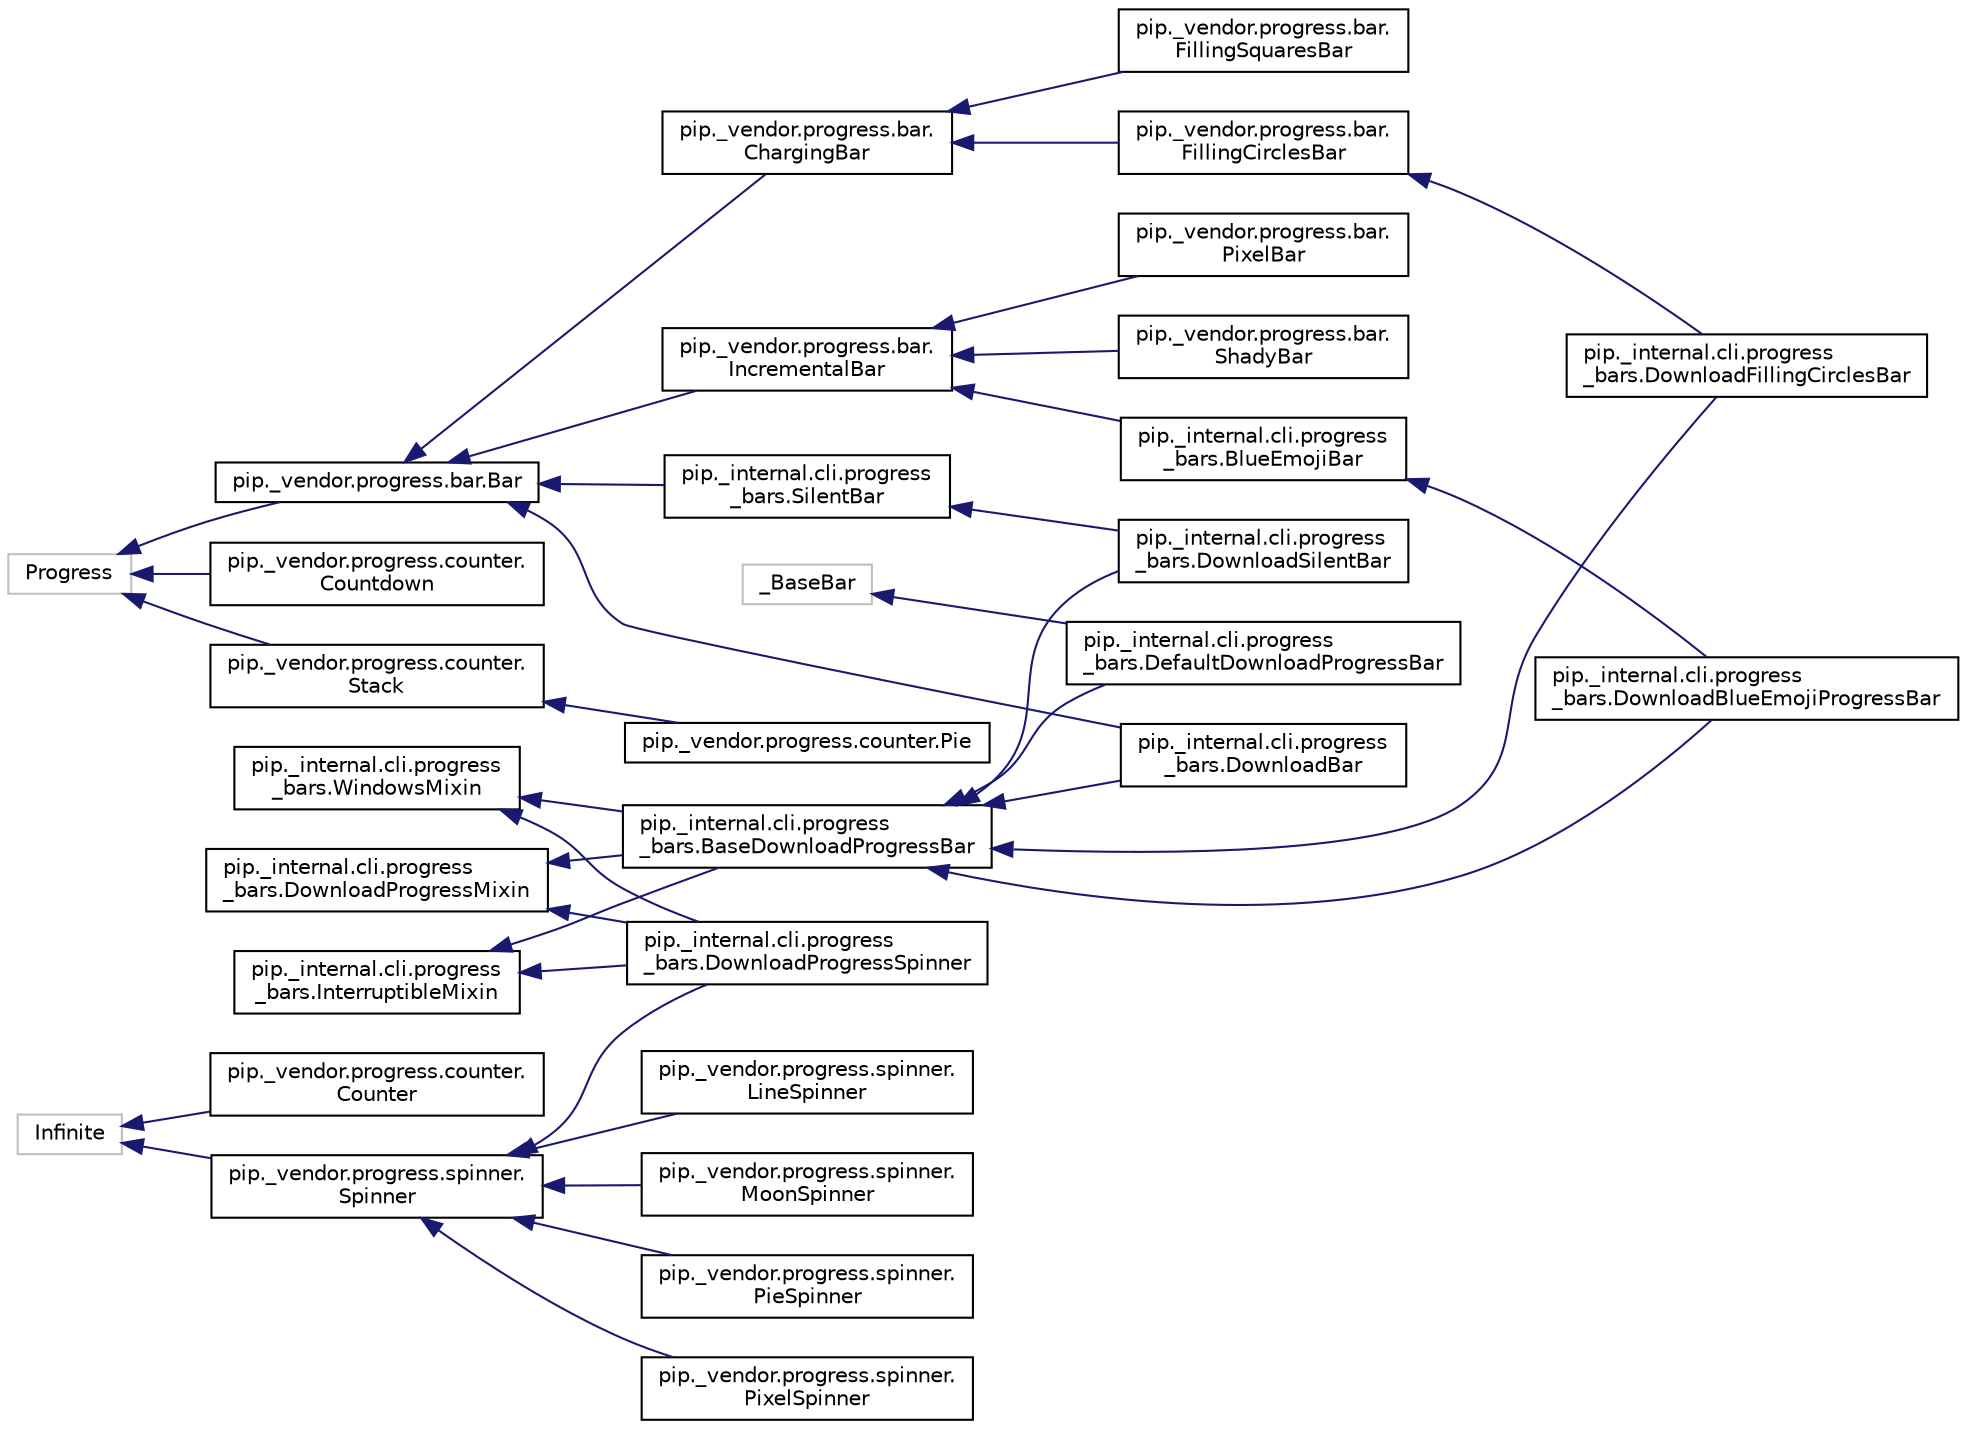digraph "Graphical Class Hierarchy"
{
 // LATEX_PDF_SIZE
  edge [fontname="Helvetica",fontsize="10",labelfontname="Helvetica",labelfontsize="10"];
  node [fontname="Helvetica",fontsize="10",shape=record];
  rankdir="LR";
  Node7 [label="_BaseBar",height=0.2,width=0.4,color="grey75", fillcolor="white", style="filled",tooltip=" "];
  Node7 -> Node0 [dir="back",color="midnightblue",fontsize="10",style="solid",fontname="Helvetica"];
  Node0 [label="pip._internal.cli.progress\l_bars.DefaultDownloadProgressBar",height=0.2,width=0.4,color="black", fillcolor="white", style="filled",URL="$classpip_1_1__internal_1_1cli_1_1progress__bars_1_1DefaultDownloadProgressBar.html",tooltip=" "];
  Node510 [label="pip._internal.cli.progress\l_bars.DownloadProgressMixin",height=0.2,width=0.4,color="black", fillcolor="white", style="filled",URL="$classpip_1_1__internal_1_1cli_1_1progress__bars_1_1DownloadProgressMixin.html",tooltip=" "];
  Node510 -> Node511 [dir="back",color="midnightblue",fontsize="10",style="solid",fontname="Helvetica"];
  Node511 [label="pip._internal.cli.progress\l_bars.BaseDownloadProgressBar",height=0.2,width=0.4,color="black", fillcolor="white", style="filled",URL="$classpip_1_1__internal_1_1cli_1_1progress__bars_1_1BaseDownloadProgressBar.html",tooltip=" "];
  Node511 -> Node0 [dir="back",color="midnightblue",fontsize="10",style="solid",fontname="Helvetica"];
  Node511 -> Node512 [dir="back",color="midnightblue",fontsize="10",style="solid",fontname="Helvetica"];
  Node512 [label="pip._internal.cli.progress\l_bars.DownloadBar",height=0.2,width=0.4,color="black", fillcolor="white", style="filled",URL="$classpip_1_1__internal_1_1cli_1_1progress__bars_1_1DownloadBar.html",tooltip=" "];
  Node511 -> Node513 [dir="back",color="midnightblue",fontsize="10",style="solid",fontname="Helvetica"];
  Node513 [label="pip._internal.cli.progress\l_bars.DownloadBlueEmojiProgressBar",height=0.2,width=0.4,color="black", fillcolor="white", style="filled",URL="$classpip_1_1__internal_1_1cli_1_1progress__bars_1_1DownloadBlueEmojiProgressBar.html",tooltip=" "];
  Node511 -> Node514 [dir="back",color="midnightblue",fontsize="10",style="solid",fontname="Helvetica"];
  Node514 [label="pip._internal.cli.progress\l_bars.DownloadFillingCirclesBar",height=0.2,width=0.4,color="black", fillcolor="white", style="filled",URL="$classpip_1_1__internal_1_1cli_1_1progress__bars_1_1DownloadFillingCirclesBar.html",tooltip=" "];
  Node511 -> Node515 [dir="back",color="midnightblue",fontsize="10",style="solid",fontname="Helvetica"];
  Node515 [label="pip._internal.cli.progress\l_bars.DownloadSilentBar",height=0.2,width=0.4,color="black", fillcolor="white", style="filled",URL="$classpip_1_1__internal_1_1cli_1_1progress__bars_1_1DownloadSilentBar.html",tooltip=" "];
  Node510 -> Node516 [dir="back",color="midnightblue",fontsize="10",style="solid",fontname="Helvetica"];
  Node516 [label="pip._internal.cli.progress\l_bars.DownloadProgressSpinner",height=0.2,width=0.4,color="black", fillcolor="white", style="filled",URL="$classpip_1_1__internal_1_1cli_1_1progress__bars_1_1DownloadProgressSpinner.html",tooltip=" "];
  Node1013 [label="pip._internal.cli.progress\l_bars.InterruptibleMixin",height=0.2,width=0.4,color="black", fillcolor="white", style="filled",URL="$classpip_1_1__internal_1_1cli_1_1progress__bars_1_1InterruptibleMixin.html",tooltip=" "];
  Node1013 -> Node511 [dir="back",color="midnightblue",fontsize="10",style="solid",fontname="Helvetica"];
  Node1013 -> Node516 [dir="back",color="midnightblue",fontsize="10",style="solid",fontname="Helvetica"];
  Node3287 [label="pip._internal.cli.progress\l_bars.WindowsMixin",height=0.2,width=0.4,color="black", fillcolor="white", style="filled",URL="$classpip_1_1__internal_1_1cli_1_1progress__bars_1_1WindowsMixin.html",tooltip=" "];
  Node3287 -> Node511 [dir="back",color="midnightblue",fontsize="10",style="solid",fontname="Helvetica"];
  Node3287 -> Node516 [dir="back",color="midnightblue",fontsize="10",style="solid",fontname="Helvetica"];
  Node3531 [label="Infinite",height=0.2,width=0.4,color="grey75", fillcolor="white", style="filled",tooltip=" "];
  Node3531 -> Node3532 [dir="back",color="midnightblue",fontsize="10",style="solid",fontname="Helvetica"];
  Node3532 [label="pip._vendor.progress.counter.\lCounter",height=0.2,width=0.4,color="black", fillcolor="white", style="filled",URL="$classpip_1_1__vendor_1_1progress_1_1counter_1_1Counter.html",tooltip=" "];
  Node3531 -> Node3533 [dir="back",color="midnightblue",fontsize="10",style="solid",fontname="Helvetica"];
  Node3533 [label="pip._vendor.progress.spinner.\lSpinner",height=0.2,width=0.4,color="black", fillcolor="white", style="filled",URL="$classpip_1_1__vendor_1_1progress_1_1spinner_1_1Spinner.html",tooltip=" "];
  Node3533 -> Node516 [dir="back",color="midnightblue",fontsize="10",style="solid",fontname="Helvetica"];
  Node3533 -> Node3534 [dir="back",color="midnightblue",fontsize="10",style="solid",fontname="Helvetica"];
  Node3534 [label="pip._vendor.progress.spinner.\lLineSpinner",height=0.2,width=0.4,color="black", fillcolor="white", style="filled",URL="$classpip_1_1__vendor_1_1progress_1_1spinner_1_1LineSpinner.html",tooltip=" "];
  Node3533 -> Node3535 [dir="back",color="midnightblue",fontsize="10",style="solid",fontname="Helvetica"];
  Node3535 [label="pip._vendor.progress.spinner.\lMoonSpinner",height=0.2,width=0.4,color="black", fillcolor="white", style="filled",URL="$classpip_1_1__vendor_1_1progress_1_1spinner_1_1MoonSpinner.html",tooltip=" "];
  Node3533 -> Node3536 [dir="back",color="midnightblue",fontsize="10",style="solid",fontname="Helvetica"];
  Node3536 [label="pip._vendor.progress.spinner.\lPieSpinner",height=0.2,width=0.4,color="black", fillcolor="white", style="filled",URL="$classpip_1_1__vendor_1_1progress_1_1spinner_1_1PieSpinner.html",tooltip=" "];
  Node3533 -> Node3537 [dir="back",color="midnightblue",fontsize="10",style="solid",fontname="Helvetica"];
  Node3537 [label="pip._vendor.progress.spinner.\lPixelSpinner",height=0.2,width=0.4,color="black", fillcolor="white", style="filled",URL="$classpip_1_1__vendor_1_1progress_1_1spinner_1_1PixelSpinner.html",tooltip=" "];
  Node3625 [label="Progress",height=0.2,width=0.4,color="grey75", fillcolor="white", style="filled",tooltip=" "];
  Node3625 -> Node3626 [dir="back",color="midnightblue",fontsize="10",style="solid",fontname="Helvetica"];
  Node3626 [label="pip._vendor.progress.bar.Bar",height=0.2,width=0.4,color="black", fillcolor="white", style="filled",URL="$classpip_1_1__vendor_1_1progress_1_1bar_1_1Bar.html",tooltip=" "];
  Node3626 -> Node512 [dir="back",color="midnightblue",fontsize="10",style="solid",fontname="Helvetica"];
  Node3626 -> Node3627 [dir="back",color="midnightblue",fontsize="10",style="solid",fontname="Helvetica"];
  Node3627 [label="pip._internal.cli.progress\l_bars.SilentBar",height=0.2,width=0.4,color="black", fillcolor="white", style="filled",URL="$classpip_1_1__internal_1_1cli_1_1progress__bars_1_1SilentBar.html",tooltip=" "];
  Node3627 -> Node515 [dir="back",color="midnightblue",fontsize="10",style="solid",fontname="Helvetica"];
  Node3626 -> Node3628 [dir="back",color="midnightblue",fontsize="10",style="solid",fontname="Helvetica"];
  Node3628 [label="pip._vendor.progress.bar.\lChargingBar",height=0.2,width=0.4,color="black", fillcolor="white", style="filled",URL="$classpip_1_1__vendor_1_1progress_1_1bar_1_1ChargingBar.html",tooltip=" "];
  Node3628 -> Node3629 [dir="back",color="midnightblue",fontsize="10",style="solid",fontname="Helvetica"];
  Node3629 [label="pip._vendor.progress.bar.\lFillingCirclesBar",height=0.2,width=0.4,color="black", fillcolor="white", style="filled",URL="$classpip_1_1__vendor_1_1progress_1_1bar_1_1FillingCirclesBar.html",tooltip=" "];
  Node3629 -> Node514 [dir="back",color="midnightblue",fontsize="10",style="solid",fontname="Helvetica"];
  Node3628 -> Node3630 [dir="back",color="midnightblue",fontsize="10",style="solid",fontname="Helvetica"];
  Node3630 [label="pip._vendor.progress.bar.\lFillingSquaresBar",height=0.2,width=0.4,color="black", fillcolor="white", style="filled",URL="$classpip_1_1__vendor_1_1progress_1_1bar_1_1FillingSquaresBar.html",tooltip=" "];
  Node3626 -> Node3631 [dir="back",color="midnightblue",fontsize="10",style="solid",fontname="Helvetica"];
  Node3631 [label="pip._vendor.progress.bar.\lIncrementalBar",height=0.2,width=0.4,color="black", fillcolor="white", style="filled",URL="$classpip_1_1__vendor_1_1progress_1_1bar_1_1IncrementalBar.html",tooltip=" "];
  Node3631 -> Node3632 [dir="back",color="midnightblue",fontsize="10",style="solid",fontname="Helvetica"];
  Node3632 [label="pip._internal.cli.progress\l_bars.BlueEmojiBar",height=0.2,width=0.4,color="black", fillcolor="white", style="filled",URL="$classpip_1_1__internal_1_1cli_1_1progress__bars_1_1BlueEmojiBar.html",tooltip=" "];
  Node3632 -> Node513 [dir="back",color="midnightblue",fontsize="10",style="solid",fontname="Helvetica"];
  Node3631 -> Node3633 [dir="back",color="midnightblue",fontsize="10",style="solid",fontname="Helvetica"];
  Node3633 [label="pip._vendor.progress.bar.\lPixelBar",height=0.2,width=0.4,color="black", fillcolor="white", style="filled",URL="$classpip_1_1__vendor_1_1progress_1_1bar_1_1PixelBar.html",tooltip=" "];
  Node3631 -> Node3634 [dir="back",color="midnightblue",fontsize="10",style="solid",fontname="Helvetica"];
  Node3634 [label="pip._vendor.progress.bar.\lShadyBar",height=0.2,width=0.4,color="black", fillcolor="white", style="filled",URL="$classpip_1_1__vendor_1_1progress_1_1bar_1_1ShadyBar.html",tooltip=" "];
  Node3625 -> Node3635 [dir="back",color="midnightblue",fontsize="10",style="solid",fontname="Helvetica"];
  Node3635 [label="pip._vendor.progress.counter.\lCountdown",height=0.2,width=0.4,color="black", fillcolor="white", style="filled",URL="$classpip_1_1__vendor_1_1progress_1_1counter_1_1Countdown.html",tooltip=" "];
  Node3625 -> Node3636 [dir="back",color="midnightblue",fontsize="10",style="solid",fontname="Helvetica"];
  Node3636 [label="pip._vendor.progress.counter.\lStack",height=0.2,width=0.4,color="black", fillcolor="white", style="filled",URL="$classpip_1_1__vendor_1_1progress_1_1counter_1_1Stack.html",tooltip=" "];
  Node3636 -> Node3637 [dir="back",color="midnightblue",fontsize="10",style="solid",fontname="Helvetica"];
  Node3637 [label="pip._vendor.progress.counter.Pie",height=0.2,width=0.4,color="black", fillcolor="white", style="filled",URL="$classpip_1_1__vendor_1_1progress_1_1counter_1_1Pie.html",tooltip=" "];
}
